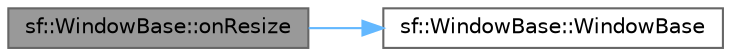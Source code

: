 digraph "sf::WindowBase::onResize"
{
 // LATEX_PDF_SIZE
  bgcolor="transparent";
  edge [fontname=Helvetica,fontsize=10,labelfontname=Helvetica,labelfontsize=10];
  node [fontname=Helvetica,fontsize=10,shape=box,height=0.2,width=0.4];
  rankdir="LR";
  Node1 [id="Node000001",label="sf::WindowBase::onResize",height=0.2,width=0.4,color="gray40", fillcolor="grey60", style="filled", fontcolor="black",tooltip="Function called after the window has been resized."];
  Node1 -> Node2 [id="edge1_Node000001_Node000002",color="steelblue1",style="solid",tooltip=" "];
  Node2 [id="Node000002",label="sf::WindowBase::WindowBase",height=0.2,width=0.4,color="grey40", fillcolor="white", style="filled",URL="$classsf_1_1_window_base.html#a0cfe9d015cc95b89ef862c8d8050a964",tooltip="Default constructor."];
}
